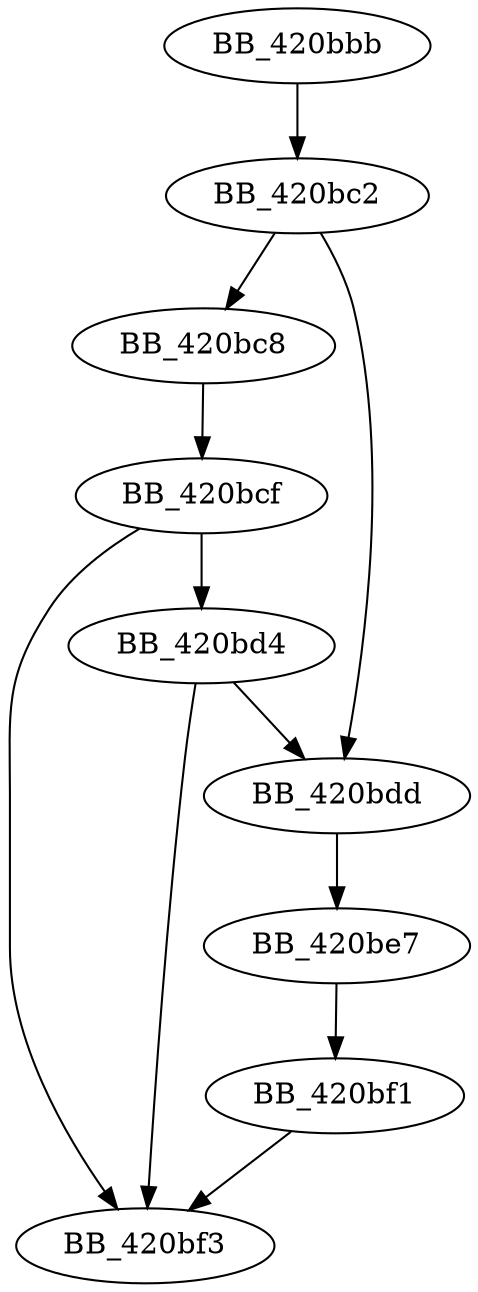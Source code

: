 DiGraph __FF_MSGBANNER{
BB_420bbb->BB_420bc2
BB_420bc2->BB_420bc8
BB_420bc2->BB_420bdd
BB_420bc8->BB_420bcf
BB_420bcf->BB_420bd4
BB_420bcf->BB_420bf3
BB_420bd4->BB_420bdd
BB_420bd4->BB_420bf3
BB_420bdd->BB_420be7
BB_420be7->BB_420bf1
BB_420bf1->BB_420bf3
}
